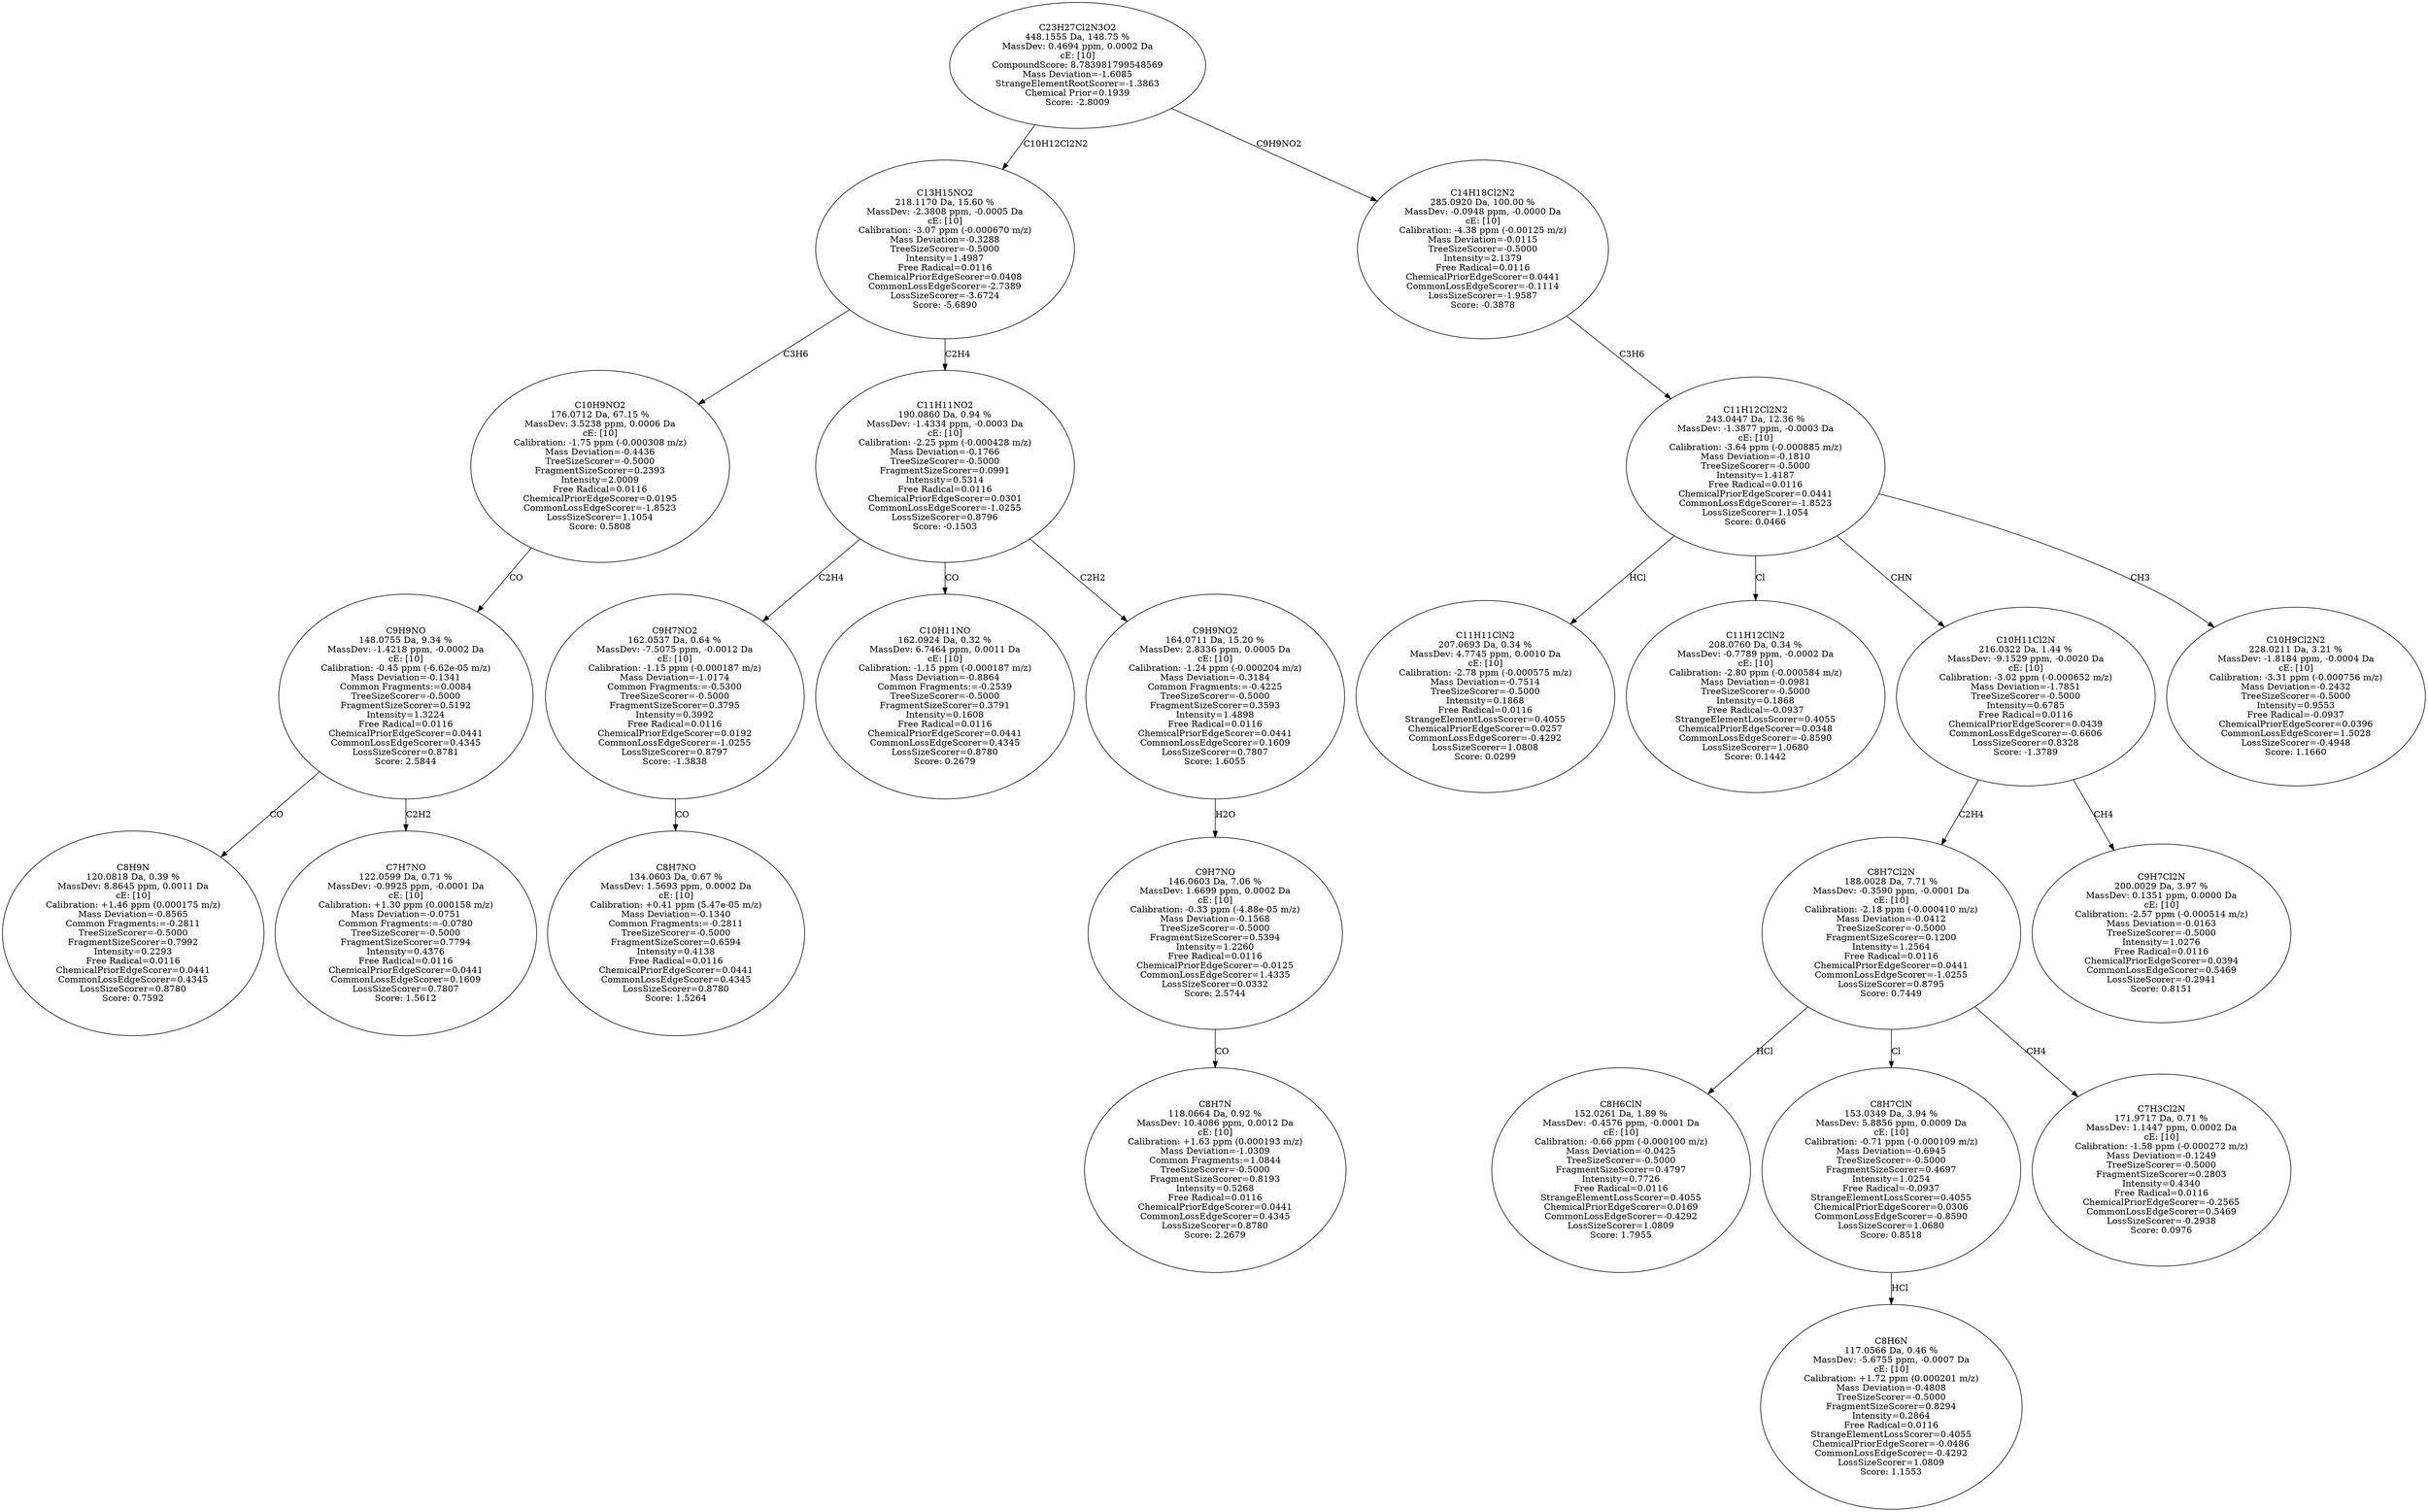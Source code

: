 strict digraph {
v1 [label="C8H9N\n120.0818 Da, 0.39 %\nMassDev: 8.8645 ppm, 0.0011 Da\ncE: [10]\nCalibration: +1.46 ppm (0.000175 m/z)\nMass Deviation=-0.8565\nCommon Fragments:=-0.2811\nTreeSizeScorer=-0.5000\nFragmentSizeScorer=0.7992\nIntensity=0.2293\nFree Radical=0.0116\nChemicalPriorEdgeScorer=0.0441\nCommonLossEdgeScorer=0.4345\nLossSizeScorer=0.8780\nScore: 0.7592"];
v2 [label="C7H7NO\n122.0599 Da, 0.71 %\nMassDev: -0.9925 ppm, -0.0001 Da\ncE: [10]\nCalibration: +1.30 ppm (0.000158 m/z)\nMass Deviation=-0.0751\nCommon Fragments:=-0.0780\nTreeSizeScorer=-0.5000\nFragmentSizeScorer=0.7794\nIntensity=0.4376\nFree Radical=0.0116\nChemicalPriorEdgeScorer=0.0441\nCommonLossEdgeScorer=0.1609\nLossSizeScorer=0.7807\nScore: 1.5612"];
v3 [label="C9H9NO\n148.0755 Da, 9.34 %\nMassDev: -1.4218 ppm, -0.0002 Da\ncE: [10]\nCalibration: -0.45 ppm (-6.62e-05 m/z)\nMass Deviation=-0.1341\nCommon Fragments:=0.0084\nTreeSizeScorer=-0.5000\nFragmentSizeScorer=0.5192\nIntensity=1.3224\nFree Radical=0.0116\nChemicalPriorEdgeScorer=0.0441\nCommonLossEdgeScorer=0.4345\nLossSizeScorer=0.8781\nScore: 2.5844"];
v4 [label="C10H9NO2\n176.0712 Da, 67.15 %\nMassDev: 3.5238 ppm, 0.0006 Da\ncE: [10]\nCalibration: -1.75 ppm (-0.000308 m/z)\nMass Deviation=-0.4436\nTreeSizeScorer=-0.5000\nFragmentSizeScorer=0.2393\nIntensity=2.0009\nFree Radical=0.0116\nChemicalPriorEdgeScorer=0.0195\nCommonLossEdgeScorer=-1.8523\nLossSizeScorer=1.1054\nScore: 0.5808"];
v5 [label="C8H7NO\n134.0603 Da, 0.67 %\nMassDev: 1.5693 ppm, 0.0002 Da\ncE: [10]\nCalibration: +0.41 ppm (5.47e-05 m/z)\nMass Deviation=-0.1340\nCommon Fragments:=-0.2811\nTreeSizeScorer=-0.5000\nFragmentSizeScorer=0.6594\nIntensity=0.4138\nFree Radical=0.0116\nChemicalPriorEdgeScorer=0.0441\nCommonLossEdgeScorer=0.4345\nLossSizeScorer=0.8780\nScore: 1.5264"];
v6 [label="C9H7NO2\n162.0537 Da, 0.64 %\nMassDev: -7.5075 ppm, -0.0012 Da\ncE: [10]\nCalibration: -1.15 ppm (-0.000187 m/z)\nMass Deviation=-1.0174\nCommon Fragments:=-0.5300\nTreeSizeScorer=-0.5000\nFragmentSizeScorer=0.3795\nIntensity=0.3992\nFree Radical=0.0116\nChemicalPriorEdgeScorer=0.0192\nCommonLossEdgeScorer=-1.0255\nLossSizeScorer=0.8797\nScore: -1.3838"];
v7 [label="C10H11NO\n162.0924 Da, 0.32 %\nMassDev: 6.7464 ppm, 0.0011 Da\ncE: [10]\nCalibration: -1.15 ppm (-0.000187 m/z)\nMass Deviation=-0.8864\nCommon Fragments:=-0.2539\nTreeSizeScorer=-0.5000\nFragmentSizeScorer=0.3791\nIntensity=0.1608\nFree Radical=0.0116\nChemicalPriorEdgeScorer=0.0441\nCommonLossEdgeScorer=0.4345\nLossSizeScorer=0.8780\nScore: 0.2679"];
v8 [label="C8H7N\n118.0664 Da, 0.92 %\nMassDev: 10.4086 ppm, 0.0012 Da\ncE: [10]\nCalibration: +1.63 ppm (0.000193 m/z)\nMass Deviation=-1.0309\nCommon Fragments:=1.0844\nTreeSizeScorer=-0.5000\nFragmentSizeScorer=0.8193\nIntensity=0.5268\nFree Radical=0.0116\nChemicalPriorEdgeScorer=0.0441\nCommonLossEdgeScorer=0.4345\nLossSizeScorer=0.8780\nScore: 2.2679"];
v9 [label="C9H7NO\n146.0603 Da, 7.06 %\nMassDev: 1.6699 ppm, 0.0002 Da\ncE: [10]\nCalibration: -0.33 ppm (-4.88e-05 m/z)\nMass Deviation=-0.1568\nTreeSizeScorer=-0.5000\nFragmentSizeScorer=0.5394\nIntensity=1.2260\nFree Radical=0.0116\nChemicalPriorEdgeScorer=-0.0125\nCommonLossEdgeScorer=1.4335\nLossSizeScorer=0.0332\nScore: 2.5744"];
v10 [label="C9H9NO2\n164.0711 Da, 15.20 %\nMassDev: 2.8336 ppm, 0.0005 Da\ncE: [10]\nCalibration: -1.24 ppm (-0.000204 m/z)\nMass Deviation=-0.3184\nCommon Fragments:=-0.4225\nTreeSizeScorer=-0.5000\nFragmentSizeScorer=0.3593\nIntensity=1.4898\nFree Radical=0.0116\nChemicalPriorEdgeScorer=0.0441\nCommonLossEdgeScorer=0.1609\nLossSizeScorer=0.7807\nScore: 1.6055"];
v11 [label="C11H11NO2\n190.0860 Da, 0.94 %\nMassDev: -1.4334 ppm, -0.0003 Da\ncE: [10]\nCalibration: -2.25 ppm (-0.000428 m/z)\nMass Deviation=-0.1766\nTreeSizeScorer=-0.5000\nFragmentSizeScorer=0.0991\nIntensity=0.5314\nFree Radical=0.0116\nChemicalPriorEdgeScorer=0.0301\nCommonLossEdgeScorer=-1.0255\nLossSizeScorer=0.8796\nScore: -0.1503"];
v12 [label="C13H15NO2\n218.1170 Da, 15.60 %\nMassDev: -2.3808 ppm, -0.0005 Da\ncE: [10]\nCalibration: -3.07 ppm (-0.000670 m/z)\nMass Deviation=-0.3288\nTreeSizeScorer=-0.5000\nIntensity=1.4987\nFree Radical=0.0116\nChemicalPriorEdgeScorer=0.0408\nCommonLossEdgeScorer=-2.7389\nLossSizeScorer=-3.6724\nScore: -5.6890"];
v13 [label="C11H11ClN2\n207.0693 Da, 0.34 %\nMassDev: 4.7745 ppm, 0.0010 Da\ncE: [10]\nCalibration: -2.78 ppm (-0.000575 m/z)\nMass Deviation=-0.7514\nTreeSizeScorer=-0.5000\nIntensity=0.1868\nFree Radical=0.0116\nStrangeElementLossScorer=0.4055\nChemicalPriorEdgeScorer=0.0257\nCommonLossEdgeScorer=-0.4292\nLossSizeScorer=1.0808\nScore: 0.0299"];
v14 [label="C11H12ClN2\n208.0760 Da, 0.34 %\nMassDev: -0.7789 ppm, -0.0002 Da\ncE: [10]\nCalibration: -2.80 ppm (-0.000584 m/z)\nMass Deviation=-0.0981\nTreeSizeScorer=-0.5000\nIntensity=0.1868\nFree Radical=-0.0937\nStrangeElementLossScorer=0.4055\nChemicalPriorEdgeScorer=0.0348\nCommonLossEdgeScorer=-0.8590\nLossSizeScorer=1.0680\nScore: 0.1442"];
v15 [label="C8H6ClN\n152.0261 Da, 1.89 %\nMassDev: -0.4576 ppm, -0.0001 Da\ncE: [10]\nCalibration: -0.66 ppm (-0.000100 m/z)\nMass Deviation=-0.0425\nTreeSizeScorer=-0.5000\nFragmentSizeScorer=0.4797\nIntensity=0.7726\nFree Radical=0.0116\nStrangeElementLossScorer=0.4055\nChemicalPriorEdgeScorer=0.0169\nCommonLossEdgeScorer=-0.4292\nLossSizeScorer=1.0809\nScore: 1.7955"];
v16 [label="C8H6N\n117.0566 Da, 0.46 %\nMassDev: -5.6755 ppm, -0.0007 Da\ncE: [10]\nCalibration: +1.72 ppm (0.000201 m/z)\nMass Deviation=-0.4808\nTreeSizeScorer=-0.5000\nFragmentSizeScorer=0.8294\nIntensity=0.2864\nFree Radical=0.0116\nStrangeElementLossScorer=0.4055\nChemicalPriorEdgeScorer=-0.0486\nCommonLossEdgeScorer=-0.4292\nLossSizeScorer=1.0809\nScore: 1.1553"];
v17 [label="C8H7ClN\n153.0349 Da, 3.94 %\nMassDev: 5.8856 ppm, 0.0009 Da\ncE: [10]\nCalibration: -0.71 ppm (-0.000109 m/z)\nMass Deviation=-0.6945\nTreeSizeScorer=-0.5000\nFragmentSizeScorer=0.4697\nIntensity=1.0254\nFree Radical=-0.0937\nStrangeElementLossScorer=0.4055\nChemicalPriorEdgeScorer=0.0306\nCommonLossEdgeScorer=-0.8590\nLossSizeScorer=1.0680\nScore: 0.8518"];
v18 [label="C7H3Cl2N\n171.9717 Da, 0.71 %\nMassDev: 1.1447 ppm, 0.0002 Da\ncE: [10]\nCalibration: -1.58 ppm (-0.000272 m/z)\nMass Deviation=-0.1249\nTreeSizeScorer=-0.5000\nFragmentSizeScorer=0.2803\nIntensity=0.4340\nFree Radical=0.0116\nChemicalPriorEdgeScorer=-0.2565\nCommonLossEdgeScorer=0.5469\nLossSizeScorer=-0.2938\nScore: 0.0976"];
v19 [label="C8H7Cl2N\n188.0028 Da, 7.71 %\nMassDev: -0.3590 ppm, -0.0001 Da\ncE: [10]\nCalibration: -2.18 ppm (-0.000410 m/z)\nMass Deviation=-0.0412\nTreeSizeScorer=-0.5000\nFragmentSizeScorer=0.1200\nIntensity=1.2564\nFree Radical=0.0116\nChemicalPriorEdgeScorer=0.0441\nCommonLossEdgeScorer=-1.0255\nLossSizeScorer=0.8795\nScore: 0.7449"];
v20 [label="C9H7Cl2N\n200.0029 Da, 3.97 %\nMassDev: 0.1351 ppm, 0.0000 Da\ncE: [10]\nCalibration: -2.57 ppm (-0.000514 m/z)\nMass Deviation=-0.0163\nTreeSizeScorer=-0.5000\nIntensity=1.0276\nFree Radical=0.0116\nChemicalPriorEdgeScorer=0.0394\nCommonLossEdgeScorer=0.5469\nLossSizeScorer=-0.2941\nScore: 0.8151"];
v21 [label="C10H11Cl2N\n216.0322 Da, 1.44 %\nMassDev: -9.1529 ppm, -0.0020 Da\ncE: [10]\nCalibration: -3.02 ppm (-0.000652 m/z)\nMass Deviation=-1.7851\nTreeSizeScorer=-0.5000\nIntensity=0.6785\nFree Radical=0.0116\nChemicalPriorEdgeScorer=0.0439\nCommonLossEdgeScorer=-0.6606\nLossSizeScorer=0.8328\nScore: -1.3789"];
v22 [label="C10H9Cl2N2\n228.0211 Da, 3.21 %\nMassDev: -1.8184 ppm, -0.0004 Da\ncE: [10]\nCalibration: -3.31 ppm (-0.000756 m/z)\nMass Deviation=-0.2432\nTreeSizeScorer=-0.5000\nIntensity=0.9553\nFree Radical=-0.0937\nChemicalPriorEdgeScorer=0.0396\nCommonLossEdgeScorer=1.5028\nLossSizeScorer=-0.4948\nScore: 1.1660"];
v23 [label="C11H12Cl2N2\n243.0447 Da, 12.36 %\nMassDev: -1.3877 ppm, -0.0003 Da\ncE: [10]\nCalibration: -3.64 ppm (-0.000885 m/z)\nMass Deviation=-0.1810\nTreeSizeScorer=-0.5000\nIntensity=1.4187\nFree Radical=0.0116\nChemicalPriorEdgeScorer=0.0441\nCommonLossEdgeScorer=-1.8523\nLossSizeScorer=1.1054\nScore: 0.0466"];
v24 [label="C14H18Cl2N2\n285.0920 Da, 100.00 %\nMassDev: -0.0948 ppm, -0.0000 Da\ncE: [10]\nCalibration: -4.38 ppm (-0.00125 m/z)\nMass Deviation=-0.0115\nTreeSizeScorer=-0.5000\nIntensity=2.1379\nFree Radical=0.0116\nChemicalPriorEdgeScorer=0.0441\nCommonLossEdgeScorer=-0.1114\nLossSizeScorer=-1.9587\nScore: -0.3878"];
v25 [label="C23H27Cl2N3O2\n448.1555 Da, 148.75 %\nMassDev: 0.4694 ppm, 0.0002 Da\ncE: [10]\nCompoundScore: 8.783981799548569\nMass Deviation=-1.6085\nStrangeElementRootScorer=-1.3863\nChemical Prior=0.1939\nScore: -2.8009"];
v3 -> v1 [label="CO"];
v3 -> v2 [label="C2H2"];
v4 -> v3 [label="CO"];
v12 -> v4 [label="C3H6"];
v6 -> v5 [label="CO"];
v11 -> v6 [label="C2H4"];
v11 -> v7 [label="CO"];
v9 -> v8 [label="CO"];
v10 -> v9 [label="H2O"];
v11 -> v10 [label="C2H2"];
v12 -> v11 [label="C2H4"];
v25 -> v12 [label="C10H12Cl2N2"];
v23 -> v13 [label="HCl"];
v23 -> v14 [label="Cl"];
v19 -> v15 [label="HCl"];
v17 -> v16 [label="HCl"];
v19 -> v17 [label="Cl"];
v19 -> v18 [label="CH4"];
v21 -> v19 [label="C2H4"];
v21 -> v20 [label="CH4"];
v23 -> v21 [label="CHN"];
v23 -> v22 [label="CH3"];
v24 -> v23 [label="C3H6"];
v25 -> v24 [label="C9H9NO2"];
}